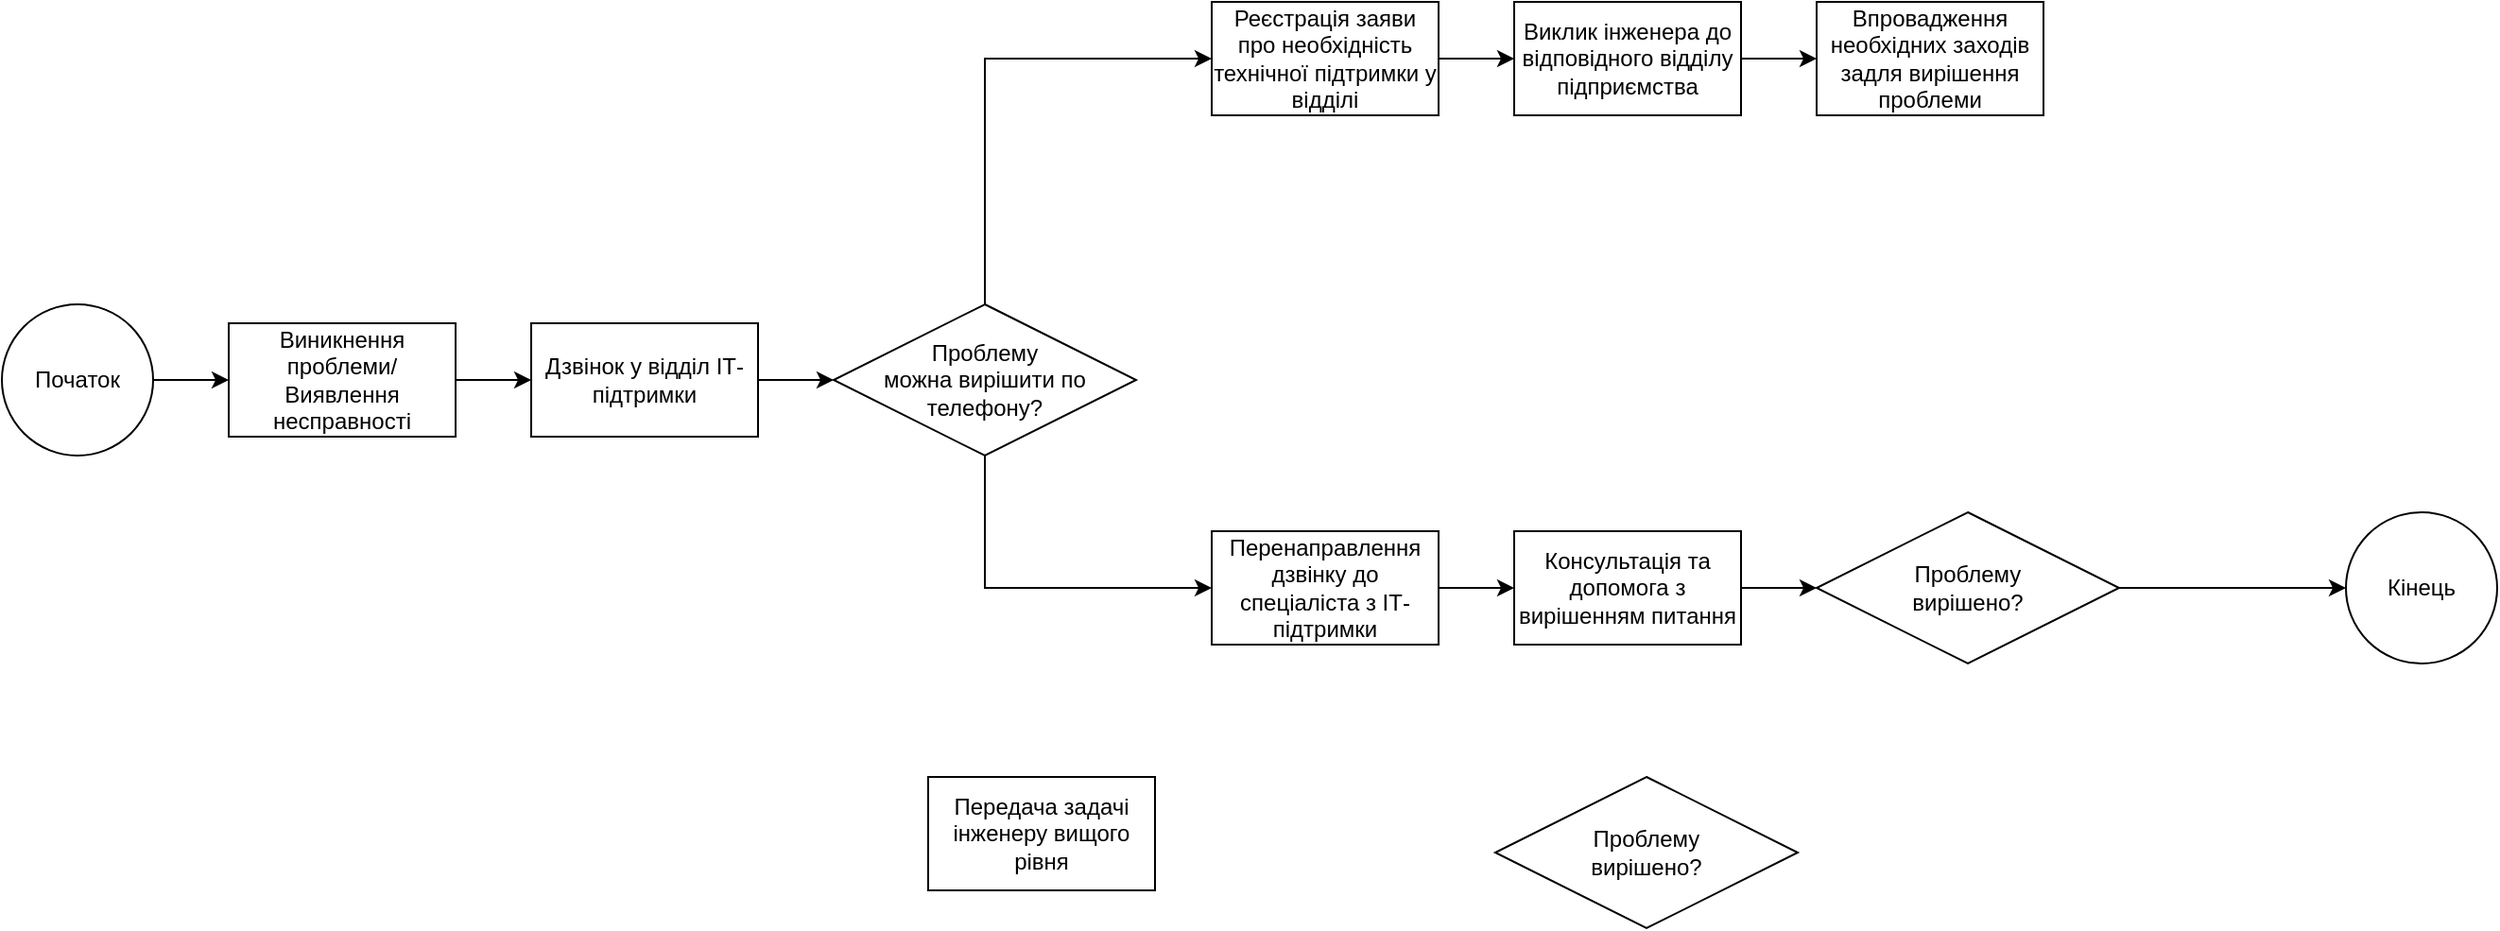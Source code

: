 <mxfile version="18.0.2" type="github">
  <diagram id="EP-uBbGpcZ63rwk2b_Wm" name="Page-1">
    <mxGraphModel dx="1240" dy="689" grid="1" gridSize="10" guides="1" tooltips="1" connect="1" arrows="1" fold="1" page="1" pageScale="1" pageWidth="1169" pageHeight="827" math="0" shadow="0">
      <root>
        <mxCell id="0" />
        <mxCell id="1" parent="0" />
        <mxCell id="LVynTK72GNAO64dXb74h-12" style="edgeStyle=orthogonalEdgeStyle;rounded=0;orthogonalLoop=1;jettySize=auto;html=1;exitX=1;exitY=0.5;exitDx=0;exitDy=0;entryX=0;entryY=0.5;entryDx=0;entryDy=0;" edge="1" parent="1" source="LVynTK72GNAO64dXb74h-1" target="LVynTK72GNAO64dXb74h-3">
          <mxGeometry relative="1" as="geometry" />
        </mxCell>
        <mxCell id="LVynTK72GNAO64dXb74h-1" value="Початок" style="ellipse;whiteSpace=wrap;html=1;aspect=fixed;" vertex="1" parent="1">
          <mxGeometry x="40" y="440" width="80" height="80" as="geometry" />
        </mxCell>
        <mxCell id="LVynTK72GNAO64dXb74h-2" value="Кінець" style="ellipse;whiteSpace=wrap;html=1;aspect=fixed;" vertex="1" parent="1">
          <mxGeometry x="1280" y="550" width="80" height="80" as="geometry" />
        </mxCell>
        <mxCell id="LVynTK72GNAO64dXb74h-13" style="edgeStyle=orthogonalEdgeStyle;rounded=0;orthogonalLoop=1;jettySize=auto;html=1;exitX=1;exitY=0.5;exitDx=0;exitDy=0;entryX=0;entryY=0.5;entryDx=0;entryDy=0;" edge="1" parent="1" source="LVynTK72GNAO64dXb74h-3" target="LVynTK72GNAO64dXb74h-4">
          <mxGeometry relative="1" as="geometry" />
        </mxCell>
        <mxCell id="LVynTK72GNAO64dXb74h-3" value="Виникнення проблеми/Виявлення несправності" style="rounded=0;whiteSpace=wrap;html=1;" vertex="1" parent="1">
          <mxGeometry x="160" y="450" width="120" height="60" as="geometry" />
        </mxCell>
        <mxCell id="LVynTK72GNAO64dXb74h-14" style="edgeStyle=orthogonalEdgeStyle;rounded=0;orthogonalLoop=1;jettySize=auto;html=1;exitX=1;exitY=0.5;exitDx=0;exitDy=0;entryX=0;entryY=0.5;entryDx=0;entryDy=0;" edge="1" parent="1" source="LVynTK72GNAO64dXb74h-4" target="LVynTK72GNAO64dXb74h-5">
          <mxGeometry relative="1" as="geometry">
            <mxPoint x="630.0" y="479.571" as="targetPoint" />
          </mxGeometry>
        </mxCell>
        <mxCell id="LVynTK72GNAO64dXb74h-4" value="Дзвінок у відділ ІТ-підтримки" style="rounded=0;whiteSpace=wrap;html=1;" vertex="1" parent="1">
          <mxGeometry x="320" y="450" width="120" height="60" as="geometry" />
        </mxCell>
        <mxCell id="LVynTK72GNAO64dXb74h-16" style="edgeStyle=orthogonalEdgeStyle;rounded=0;orthogonalLoop=1;jettySize=auto;html=1;exitX=0.5;exitY=1;exitDx=0;exitDy=0;entryX=0;entryY=0.5;entryDx=0;entryDy=0;" edge="1" parent="1" source="LVynTK72GNAO64dXb74h-5" target="LVynTK72GNAO64dXb74h-7">
          <mxGeometry relative="1" as="geometry" />
        </mxCell>
        <mxCell id="LVynTK72GNAO64dXb74h-26" style="edgeStyle=orthogonalEdgeStyle;rounded=0;orthogonalLoop=1;jettySize=auto;html=1;exitX=0.5;exitY=0;exitDx=0;exitDy=0;entryX=0;entryY=0.5;entryDx=0;entryDy=0;" edge="1" parent="1" source="LVynTK72GNAO64dXb74h-5" target="LVynTK72GNAO64dXb74h-11">
          <mxGeometry relative="1" as="geometry" />
        </mxCell>
        <mxCell id="LVynTK72GNAO64dXb74h-5" value="Проблему &lt;br&gt;можна вирішити по телефону?" style="rhombus;whiteSpace=wrap;html=1;" vertex="1" parent="1">
          <mxGeometry x="480" y="440" width="160" height="80" as="geometry" />
        </mxCell>
        <mxCell id="LVynTK72GNAO64dXb74h-18" style="edgeStyle=orthogonalEdgeStyle;rounded=0;orthogonalLoop=1;jettySize=auto;html=1;exitX=1;exitY=0.5;exitDx=0;exitDy=0;entryX=0;entryY=0.5;entryDx=0;entryDy=0;" edge="1" parent="1" source="LVynTK72GNAO64dXb74h-7" target="LVynTK72GNAO64dXb74h-17">
          <mxGeometry relative="1" as="geometry" />
        </mxCell>
        <mxCell id="LVynTK72GNAO64dXb74h-7" value="Перенаправлення дзвінку до спеціаліста з ІТ-підтримки" style="rounded=0;whiteSpace=wrap;html=1;" vertex="1" parent="1">
          <mxGeometry x="680" y="560" width="120" height="60" as="geometry" />
        </mxCell>
        <mxCell id="LVynTK72GNAO64dXb74h-25" style="edgeStyle=orthogonalEdgeStyle;rounded=0;orthogonalLoop=1;jettySize=auto;html=1;exitX=1;exitY=0.5;exitDx=0;exitDy=0;entryX=0;entryY=0.5;entryDx=0;entryDy=0;" edge="1" parent="1" source="LVynTK72GNAO64dXb74h-8" target="LVynTK72GNAO64dXb74h-2">
          <mxGeometry relative="1" as="geometry">
            <mxPoint x="1270" y="589.571" as="targetPoint" />
          </mxGeometry>
        </mxCell>
        <mxCell id="LVynTK72GNAO64dXb74h-8" value="Проблему &lt;br&gt;вирішено?" style="rhombus;whiteSpace=wrap;html=1;" vertex="1" parent="1">
          <mxGeometry x="1000" y="550" width="160" height="80" as="geometry" />
        </mxCell>
        <mxCell id="LVynTK72GNAO64dXb74h-9" value="Передача задачі інженеру вищого рівня" style="rounded=0;whiteSpace=wrap;html=1;" vertex="1" parent="1">
          <mxGeometry x="530" y="690" width="120" height="60" as="geometry" />
        </mxCell>
        <mxCell id="LVynTK72GNAO64dXb74h-24" style="edgeStyle=orthogonalEdgeStyle;rounded=0;orthogonalLoop=1;jettySize=auto;html=1;exitX=1;exitY=0.5;exitDx=0;exitDy=0;entryX=0;entryY=0.5;entryDx=0;entryDy=0;" edge="1" parent="1" source="LVynTK72GNAO64dXb74h-10" target="LVynTK72GNAO64dXb74h-23">
          <mxGeometry relative="1" as="geometry" />
        </mxCell>
        <mxCell id="LVynTK72GNAO64dXb74h-10" value="Виклик інженера до відповідного відділу підприємства" style="rounded=0;whiteSpace=wrap;html=1;" vertex="1" parent="1">
          <mxGeometry x="840" y="280" width="120" height="60" as="geometry" />
        </mxCell>
        <mxCell id="LVynTK72GNAO64dXb74h-22" style="edgeStyle=orthogonalEdgeStyle;rounded=0;orthogonalLoop=1;jettySize=auto;html=1;exitX=1;exitY=0.5;exitDx=0;exitDy=0;entryX=0;entryY=0.5;entryDx=0;entryDy=0;" edge="1" parent="1" source="LVynTK72GNAO64dXb74h-11" target="LVynTK72GNAO64dXb74h-10">
          <mxGeometry relative="1" as="geometry" />
        </mxCell>
        <mxCell id="LVynTK72GNAO64dXb74h-11" value="Реєстрація заяви про необхідність технічної підтримки у відділі" style="rounded=0;whiteSpace=wrap;html=1;" vertex="1" parent="1">
          <mxGeometry x="680" y="280" width="120" height="60" as="geometry" />
        </mxCell>
        <mxCell id="LVynTK72GNAO64dXb74h-19" style="edgeStyle=orthogonalEdgeStyle;rounded=0;orthogonalLoop=1;jettySize=auto;html=1;exitX=1;exitY=0.5;exitDx=0;exitDy=0;entryX=0;entryY=0.5;entryDx=0;entryDy=0;" edge="1" parent="1" source="LVynTK72GNAO64dXb74h-17" target="LVynTK72GNAO64dXb74h-8">
          <mxGeometry relative="1" as="geometry" />
        </mxCell>
        <mxCell id="LVynTK72GNAO64dXb74h-17" value="Консультація та допомога з вирішенням питання" style="rounded=0;whiteSpace=wrap;html=1;" vertex="1" parent="1">
          <mxGeometry x="840" y="560" width="120" height="60" as="geometry" />
        </mxCell>
        <mxCell id="LVynTK72GNAO64dXb74h-20" value="Проблему &lt;br&gt;вирішено?" style="rhombus;whiteSpace=wrap;html=1;" vertex="1" parent="1">
          <mxGeometry x="830" y="690" width="160" height="80" as="geometry" />
        </mxCell>
        <mxCell id="LVynTK72GNAO64dXb74h-23" value="Впровадження необхідних заходів задля вирішення проблеми" style="rounded=0;whiteSpace=wrap;html=1;" vertex="1" parent="1">
          <mxGeometry x="1000" y="280" width="120" height="60" as="geometry" />
        </mxCell>
      </root>
    </mxGraphModel>
  </diagram>
</mxfile>
